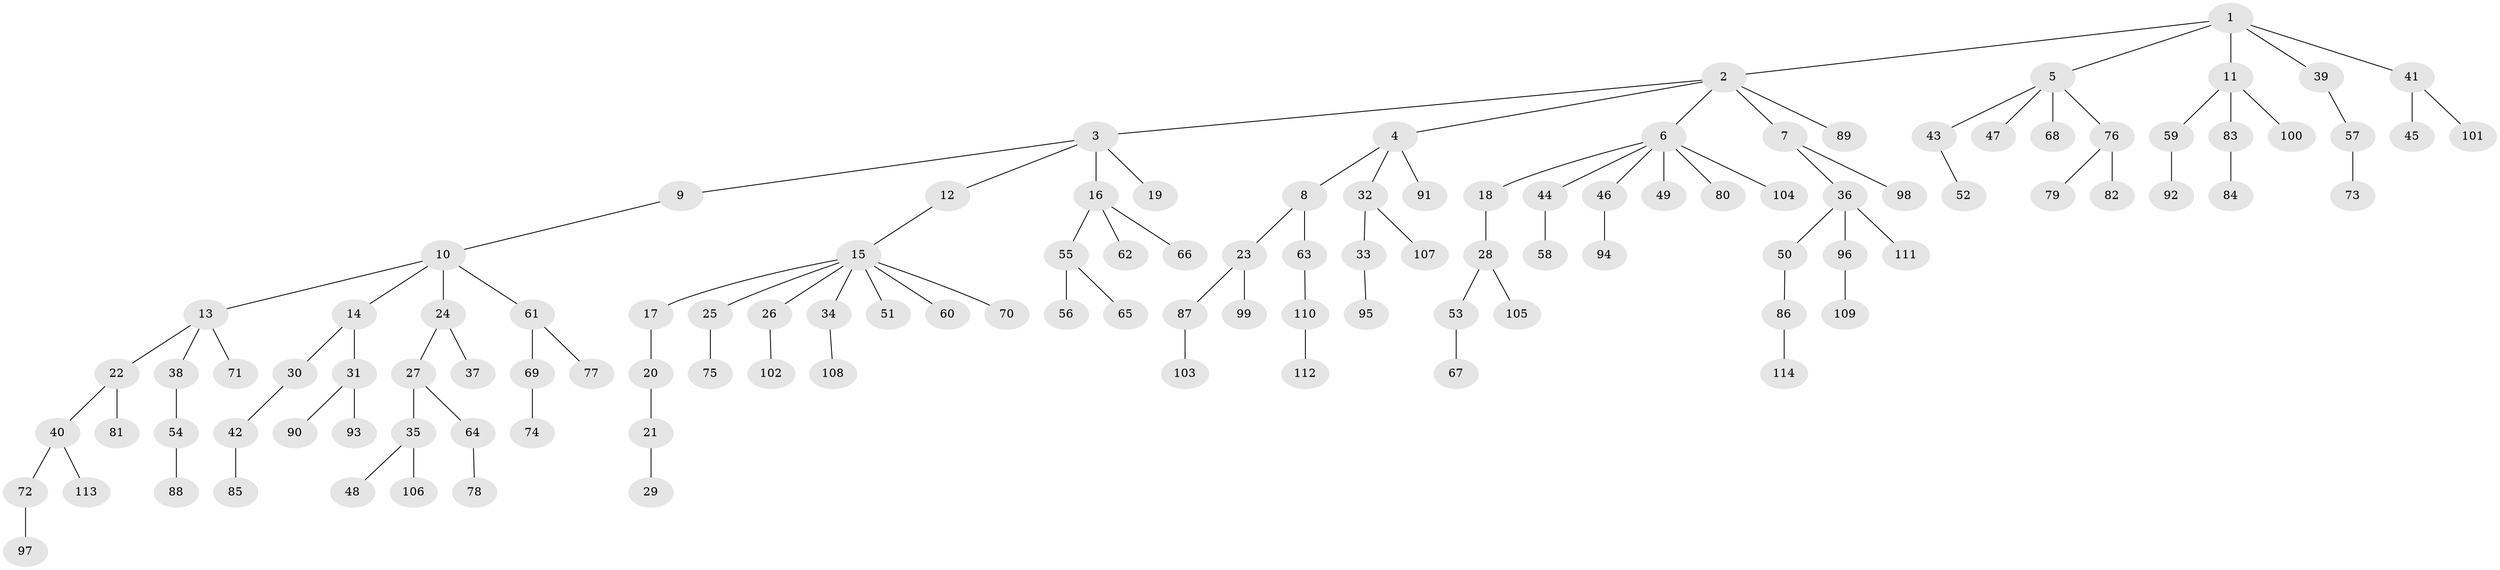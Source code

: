// Generated by graph-tools (version 1.1) at 2025/02/03/09/25 03:02:19]
// undirected, 114 vertices, 113 edges
graph export_dot {
graph [start="1"]
  node [color=gray90,style=filled];
  1;
  2;
  3;
  4;
  5;
  6;
  7;
  8;
  9;
  10;
  11;
  12;
  13;
  14;
  15;
  16;
  17;
  18;
  19;
  20;
  21;
  22;
  23;
  24;
  25;
  26;
  27;
  28;
  29;
  30;
  31;
  32;
  33;
  34;
  35;
  36;
  37;
  38;
  39;
  40;
  41;
  42;
  43;
  44;
  45;
  46;
  47;
  48;
  49;
  50;
  51;
  52;
  53;
  54;
  55;
  56;
  57;
  58;
  59;
  60;
  61;
  62;
  63;
  64;
  65;
  66;
  67;
  68;
  69;
  70;
  71;
  72;
  73;
  74;
  75;
  76;
  77;
  78;
  79;
  80;
  81;
  82;
  83;
  84;
  85;
  86;
  87;
  88;
  89;
  90;
  91;
  92;
  93;
  94;
  95;
  96;
  97;
  98;
  99;
  100;
  101;
  102;
  103;
  104;
  105;
  106;
  107;
  108;
  109;
  110;
  111;
  112;
  113;
  114;
  1 -- 2;
  1 -- 5;
  1 -- 11;
  1 -- 39;
  1 -- 41;
  2 -- 3;
  2 -- 4;
  2 -- 6;
  2 -- 7;
  2 -- 89;
  3 -- 9;
  3 -- 12;
  3 -- 16;
  3 -- 19;
  4 -- 8;
  4 -- 32;
  4 -- 91;
  5 -- 43;
  5 -- 47;
  5 -- 68;
  5 -- 76;
  6 -- 18;
  6 -- 44;
  6 -- 46;
  6 -- 49;
  6 -- 80;
  6 -- 104;
  7 -- 36;
  7 -- 98;
  8 -- 23;
  8 -- 63;
  9 -- 10;
  10 -- 13;
  10 -- 14;
  10 -- 24;
  10 -- 61;
  11 -- 59;
  11 -- 83;
  11 -- 100;
  12 -- 15;
  13 -- 22;
  13 -- 38;
  13 -- 71;
  14 -- 30;
  14 -- 31;
  15 -- 17;
  15 -- 25;
  15 -- 26;
  15 -- 34;
  15 -- 51;
  15 -- 60;
  15 -- 70;
  16 -- 55;
  16 -- 62;
  16 -- 66;
  17 -- 20;
  18 -- 28;
  20 -- 21;
  21 -- 29;
  22 -- 40;
  22 -- 81;
  23 -- 87;
  23 -- 99;
  24 -- 27;
  24 -- 37;
  25 -- 75;
  26 -- 102;
  27 -- 35;
  27 -- 64;
  28 -- 53;
  28 -- 105;
  30 -- 42;
  31 -- 90;
  31 -- 93;
  32 -- 33;
  32 -- 107;
  33 -- 95;
  34 -- 108;
  35 -- 48;
  35 -- 106;
  36 -- 50;
  36 -- 96;
  36 -- 111;
  38 -- 54;
  39 -- 57;
  40 -- 72;
  40 -- 113;
  41 -- 45;
  41 -- 101;
  42 -- 85;
  43 -- 52;
  44 -- 58;
  46 -- 94;
  50 -- 86;
  53 -- 67;
  54 -- 88;
  55 -- 56;
  55 -- 65;
  57 -- 73;
  59 -- 92;
  61 -- 69;
  61 -- 77;
  63 -- 110;
  64 -- 78;
  69 -- 74;
  72 -- 97;
  76 -- 79;
  76 -- 82;
  83 -- 84;
  86 -- 114;
  87 -- 103;
  96 -- 109;
  110 -- 112;
}
